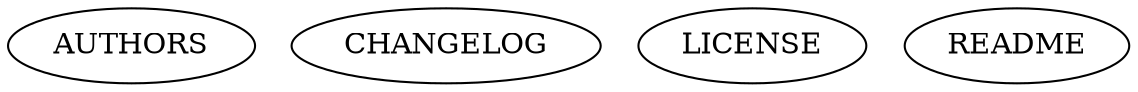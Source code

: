 /* Created by mdot for Matlab */
digraph m2html {

  AUTHORS [URL="AUTHORS.html"];
  CHANGELOG [URL="CHANGELOG.html"];
  LICENSE [URL="LICENSE.html"];
  README [URL="README.html"];
}